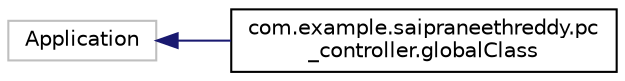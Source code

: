 digraph "Graphical Class Hierarchy"
{
  edge [fontname="Helvetica",fontsize="10",labelfontname="Helvetica",labelfontsize="10"];
  node [fontname="Helvetica",fontsize="10",shape=record];
  rankdir="LR";
  Node1 [label="Application",height=0.2,width=0.4,color="grey75", fillcolor="white", style="filled"];
  Node1 -> Node2 [dir="back",color="midnightblue",fontsize="10",style="solid",fontname="Helvetica"];
  Node2 [label="com.example.saipraneethreddy.pc\l_controller.globalClass",height=0.2,width=0.4,color="black", fillcolor="white", style="filled",URL="$classcom_1_1example_1_1saipraneethreddy_1_1pc__controller_1_1globalClass.html"];
}
